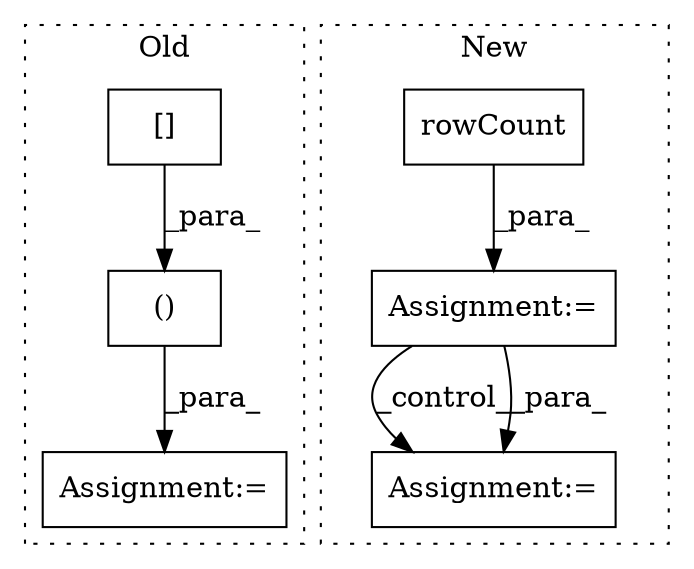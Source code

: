 digraph G {
subgraph cluster0 {
1 [label="()" a="106" s="4674" l="147" shape="box"];
3 [label="[]" a="2" s="4758,4819" l="30,2" shape="box"];
5 [label="Assignment:=" a="7" s="4627" l="2" shape="box"];
label = "Old";
style="dotted";
}
subgraph cluster1 {
2 [label="rowCount" a="32" s="5661" l="10" shape="box"];
4 [label="Assignment:=" a="7" s="5577,5672" l="53,2" shape="box"];
6 [label="Assignment:=" a="7" s="5686" l="1" shape="box"];
label = "New";
style="dotted";
}
1 -> 5 [label="_para_"];
2 -> 4 [label="_para_"];
3 -> 1 [label="_para_"];
4 -> 6 [label="_control_"];
4 -> 6 [label="_para_"];
}